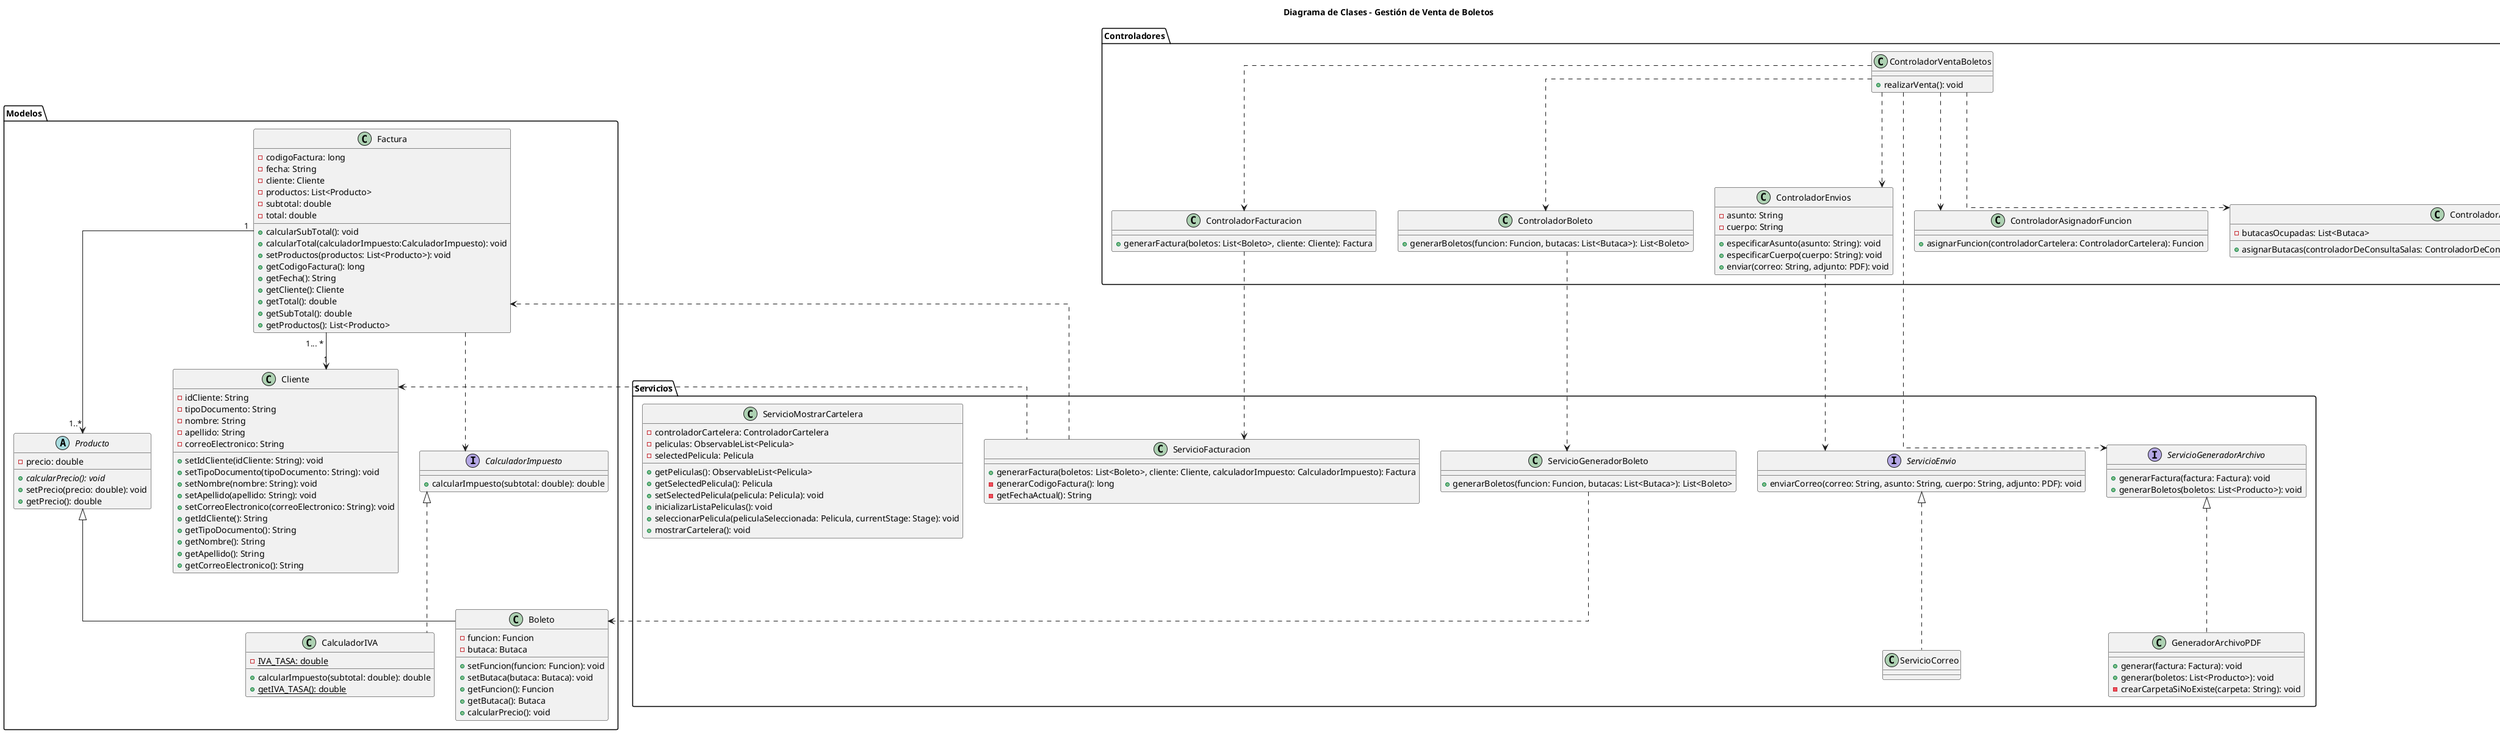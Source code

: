 @startuml
title Diagrama de Clases - Gestión de Venta de Boletos

skinparam linetype ortho

' ------------------ CONTROLADORES ------------------

package Controladores {

    class ControladorVentaBoletos {
        '- controladorPeliculaYFunciones: ControladorAsignadorFuncion
        '- controladorSalas: ControladorSalas
        + realizarVenta(): void
    }

    class ControladorAsignadorFuncion {
        + asignarFuncion(controladorCartelera: ControladorCartelera): Funcion
    }

    class ControladorAsignadorButacas {
        - butacasOcupadas: List<Butaca>
        + asignarButacas(controladorDeConsultaSalas: ControladorDeConsultaSalas, funcion: Funcion, butacasOcupadas: Map): List<Butaca>
    }

    class ControladorBoleto {
        ''- servicioGeneradorBoleto: ServicioGeneradorBoleto
        + generarBoletos(funcion: Funcion, butacas: List<Butaca>): List<Boleto>
    }

    class ControladorFacturacion {
        ''- servicioFacturacion: ServicioFacturacion
        + generarFactura(boletos: List<Boleto>, cliente: Cliente): Factura
    }

    ''class ControladorGeneradorArchivo {
    ''    + generarArchivo(factura: Factura, servicioGeneradorArchivo: ServicioGeneradorArchivo): void
    ''}

    class ControladorEnvios {
        - asunto: String
        - cuerpo: String
        + especificarAsunto(asunto: String): void
        + especificarCuerpo(cuerpo: String): void
        + enviar(correo: String, adjunto: PDF): void
    }
}

' ------------------ SERVICIOS ------------------
package Servicios{
    interface ServicioEnvio {
        + enviarCorreo(correo: String, asunto: String, cuerpo: String, adjunto: PDF): void
    }

    class ServicioCorreo {
    }

    class ServicioFacturacion {
        + generarFactura(boletos: List<Boleto>, cliente: Cliente, calculadorImpuesto: CalculadorImpuesto): Factura
        - generarCodigoFactura(): long
        - getFechaActual(): String
    }

    class ServicioGeneradorBoleto{
        + generarBoletos(funcion: Funcion, butacas: List<Butaca>): List<Boleto>
    }

    interface ServicioGeneradorArchivo {
        + generarFactura(factura: Factura): void
        + generarBoletos(boletos: List<Producto>): void
    }

    class GeneradorArchivoPDF {
        + generar(factura: Factura): void
        + generar(boletos: List<Producto>): void
        - crearCarpetaSiNoExiste(carpeta: String): void

    }

    class ServicioMostrarCartelera {
        - controladorCartelera: ControladorCartelera
        - peliculas: ObservableList<Pelicula>
        - selectedPelicula: Pelicula
        + getPeliculas(): ObservableList<Pelicula>
        + getSelectedPelicula(): Pelicula
        + setSelectedPelicula(pelicula: Pelicula): void
        + inicializarListaPeliculas(): void
        + seleccionarPelicula(peliculaSeleccionada: Pelicula, currentStage: Stage): void
        + mostrarCartelera(): void
    }
}

' ------------------ MODELOS ------------------
package Modelos {

    abstract class Producto {
        - precio: double
        + {abstract} calcularPrecio(): void
        + setPrecio(precio: double): void
        + getPrecio(): double
    }

    class Boleto {
        - funcion: Funcion
        - butaca: Butaca
        + setFuncion(funcion: Funcion): void
        + setButaca(butaca: Butaca): void
        + getFuncion(): Funcion
        + getButaca(): Butaca
        + calcularPrecio(): void
    }

    class Factura {
        - codigoFactura: long
        - fecha: String
        - cliente: Cliente
        - productos: List<Producto>
        - subtotal: double
        - total: double
        + calcularSubTotal(): void
        + calcularTotal(calculadorImpuesto:CalculadorImpuesto): void
        + setProductos(productos: List<Producto>): void
        + getCodigoFactura(): long
        + getFecha(): String
        + getCliente(): Cliente
        + getTotal(): double
        + getSubTotal(): double
        + getProductos(): List<Producto>
    }

    interface CalculadorImpuesto {
        + calcularImpuesto(subtotal: double): double
    }

    class CalculadorIVA {
        - {static} IVA_TASA: double
        + calcularImpuesto(subtotal: double): double
        + {static} getIVA_TASA(): double
    }

    class Cliente {
        - idCliente: String
        - tipoDocumento: String
        - nombre: String
        - apellido: String
        - correoElectronico: String
        + setIdCliente(idCliente: String): void
        + setTipoDocumento(tipoDocumento: String): void
        + setNombre(nombre: String): void
        + setApellido(apellido: String): void
        + setCorreoElectronico(correoElectronico: String): void
        + getIdCliente(): String
        + getTipoDocumento(): String
        + getNombre(): String
        + getApellido(): String
        + getCorreoElectronico(): String
    }
}


' ------------------ RELACIONES ------------------
GeneradorArchivoPDF ..up|> ServicioGeneradorArchivo

''ControladorGeneradorArchivo ..> ServicioGeneradorArchivo

ControladorVentaBoletos ..> ControladorAsignadorFuncion
ControladorVentaBoletos ..> ControladorAsignadorButacas
ControladorVentaBoletos ..> ControladorBoleto
ControladorVentaBoletos ..> ControladorFacturacion

ControladorVentaBoletos ..> ServicioGeneradorArchivo
ControladorVentaBoletos ..> ControladorEnvios

ControladorBoleto ..> ServicioGeneradorBoleto
''ControladorBoleto ..> ServicioGeneradorBoleto

ServicioGeneradorBoleto ..> Boleto

ControladorFacturacion ..> ServicioFacturacion
''ControladorFacturacion ..> ServicioFacturacion

ServicioFacturacion ..> Factura
ServicioFacturacion ..left> Cliente

Boleto --up|> Producto

Factura "1" --> "1..*" Producto
Factura "1... *"--> "1" Cliente
Factura ..> CalculadorImpuesto

CalculadorIVA ..up|> CalculadorImpuesto

ControladorEnvios ..> ServicioEnvio

ServicioCorreo ..up|> ServicioEnvio

@enduml
